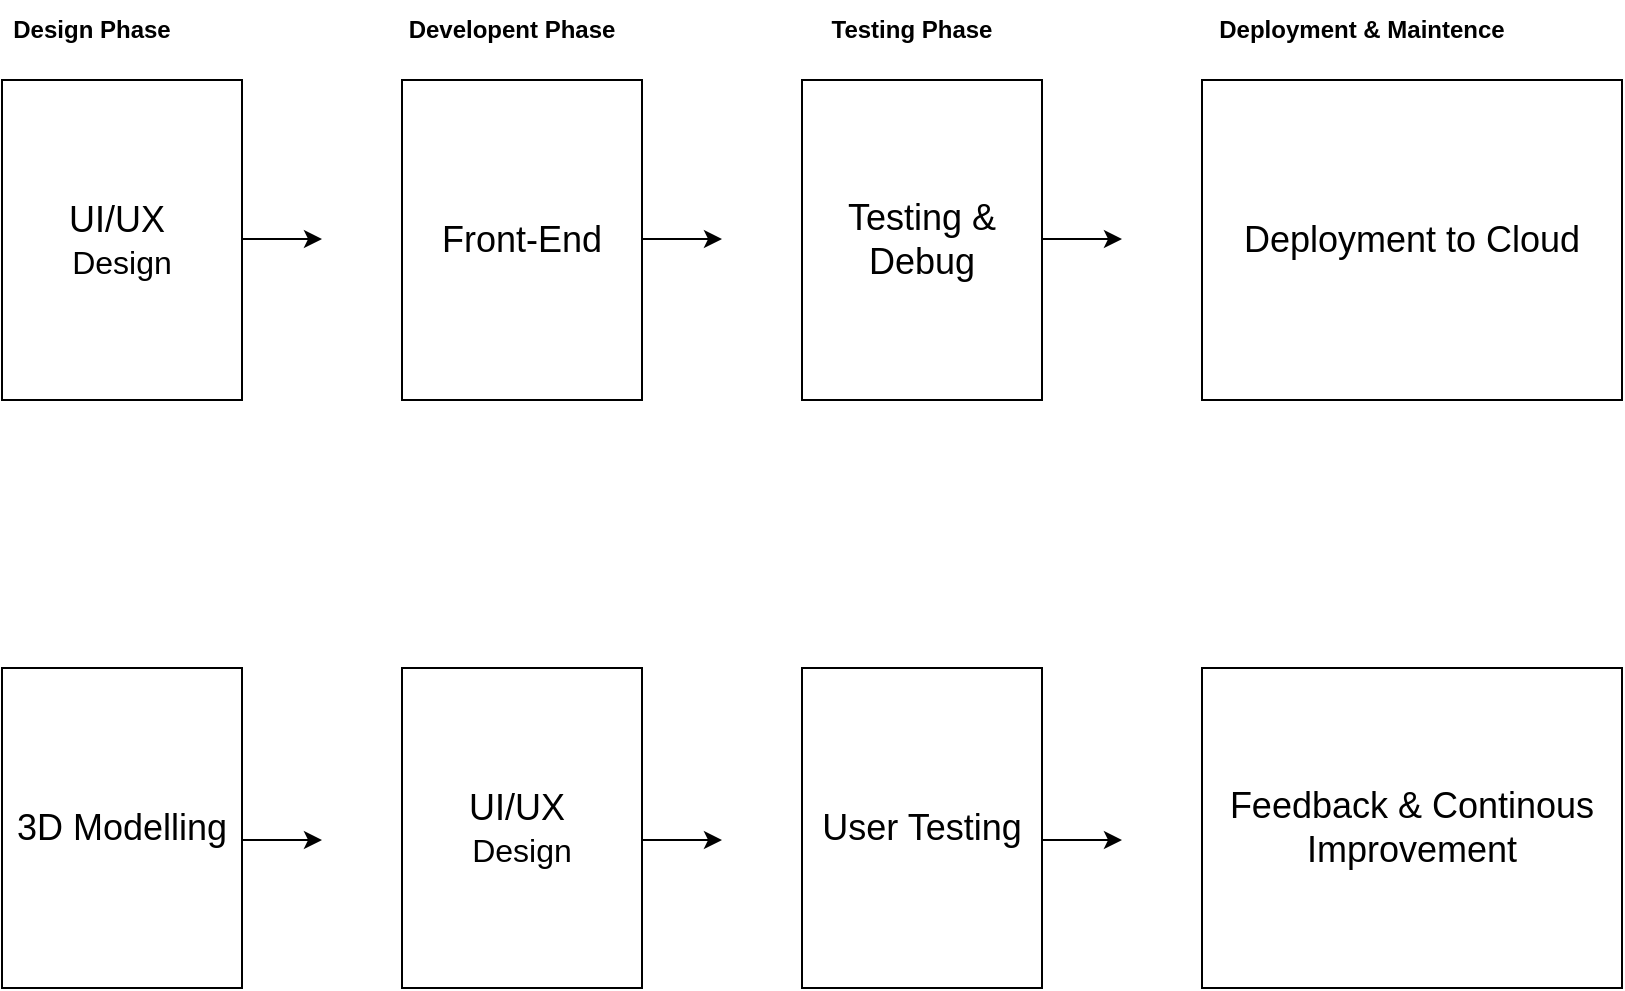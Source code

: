 <mxfile version="24.7.12">
  <diagram name="Page-1" id="stA2yRurdoPJgxd1jptE">
    <mxGraphModel dx="1766" dy="814" grid="1" gridSize="10" guides="1" tooltips="1" connect="1" arrows="1" fold="1" page="1" pageScale="1" pageWidth="1169" pageHeight="827" math="0" shadow="0">
      <root>
        <mxCell id="0" />
        <mxCell id="1" parent="0" />
        <mxCell id="oT29Q5vw0HbuR7jhEKLC-1" value="&lt;font style=&quot;font-size: 18px;&quot;&gt;UI/UX&amp;nbsp;&lt;/font&gt;&lt;div&gt;&lt;font size=&quot;3&quot;&gt;Design&lt;/font&gt;&lt;/div&gt;" style="rounded=0;whiteSpace=wrap;html=1;" vertex="1" parent="1">
          <mxGeometry x="200" y="120" width="120" height="160" as="geometry" />
        </mxCell>
        <mxCell id="oT29Q5vw0HbuR7jhEKLC-2" value="&lt;span style=&quot;font-size: 18px;&quot;&gt;Front-End&lt;/span&gt;" style="rounded=0;whiteSpace=wrap;html=1;" vertex="1" parent="1">
          <mxGeometry x="400" y="120" width="120" height="160" as="geometry" />
        </mxCell>
        <mxCell id="oT29Q5vw0HbuR7jhEKLC-3" value="&lt;span style=&quot;font-size: 18px;&quot;&gt;Testing &amp;amp; Debug&lt;/span&gt;" style="rounded=0;whiteSpace=wrap;html=1;" vertex="1" parent="1">
          <mxGeometry x="600" y="120" width="120" height="160" as="geometry" />
        </mxCell>
        <mxCell id="oT29Q5vw0HbuR7jhEKLC-4" value="&lt;span style=&quot;font-size: 18px;&quot;&gt;Deployment to Cloud&lt;/span&gt;" style="rounded=0;whiteSpace=wrap;html=1;" vertex="1" parent="1">
          <mxGeometry x="800" y="120" width="210" height="160" as="geometry" />
        </mxCell>
        <mxCell id="oT29Q5vw0HbuR7jhEKLC-8" value="&lt;span style=&quot;font-size: 18px;&quot;&gt;3D Modelling&lt;/span&gt;" style="rounded=0;whiteSpace=wrap;html=1;" vertex="1" parent="1">
          <mxGeometry x="200" y="414" width="120" height="160" as="geometry" />
        </mxCell>
        <mxCell id="oT29Q5vw0HbuR7jhEKLC-9" value="&lt;font style=&quot;font-size: 18px;&quot;&gt;UI/UX&amp;nbsp;&lt;/font&gt;&lt;div&gt;&lt;font size=&quot;3&quot;&gt;Design&lt;/font&gt;&lt;/div&gt;" style="rounded=0;whiteSpace=wrap;html=1;" vertex="1" parent="1">
          <mxGeometry x="400" y="414" width="120" height="160" as="geometry" />
        </mxCell>
        <mxCell id="oT29Q5vw0HbuR7jhEKLC-10" value="&lt;span style=&quot;font-size: 18px;&quot;&gt;User Testing&lt;/span&gt;" style="rounded=0;whiteSpace=wrap;html=1;" vertex="1" parent="1">
          <mxGeometry x="600" y="414" width="120" height="160" as="geometry" />
        </mxCell>
        <mxCell id="oT29Q5vw0HbuR7jhEKLC-11" value="&lt;span style=&quot;font-size: 18px;&quot;&gt;Feedback &amp;amp; Continous Improvement&lt;/span&gt;" style="rounded=0;whiteSpace=wrap;html=1;" vertex="1" parent="1">
          <mxGeometry x="800" y="414" width="210" height="160" as="geometry" />
        </mxCell>
        <mxCell id="oT29Q5vw0HbuR7jhEKLC-12" value="&lt;b&gt;Design Phase&lt;/b&gt;" style="text;html=1;align=center;verticalAlign=middle;whiteSpace=wrap;rounded=0;" vertex="1" parent="1">
          <mxGeometry x="200" y="80" width="90" height="30" as="geometry" />
        </mxCell>
        <mxCell id="oT29Q5vw0HbuR7jhEKLC-13" value="&lt;b&gt;Developent Phase&lt;/b&gt;" style="text;html=1;align=center;verticalAlign=middle;whiteSpace=wrap;rounded=0;" vertex="1" parent="1">
          <mxGeometry x="400" y="80" width="110" height="30" as="geometry" />
        </mxCell>
        <mxCell id="oT29Q5vw0HbuR7jhEKLC-14" value="&lt;b&gt;Testing Phase&lt;/b&gt;" style="text;html=1;align=center;verticalAlign=middle;whiteSpace=wrap;rounded=0;" vertex="1" parent="1">
          <mxGeometry x="600" y="80" width="110" height="30" as="geometry" />
        </mxCell>
        <mxCell id="oT29Q5vw0HbuR7jhEKLC-15" value="&lt;b&gt;Deployment &amp;amp; Maintence&lt;/b&gt;" style="text;html=1;align=center;verticalAlign=middle;whiteSpace=wrap;rounded=0;" vertex="1" parent="1">
          <mxGeometry x="800" y="80" width="160" height="30" as="geometry" />
        </mxCell>
        <mxCell id="oT29Q5vw0HbuR7jhEKLC-19" value="" style="endArrow=classic;html=1;rounded=0;" edge="1" parent="1">
          <mxGeometry width="50" height="50" relative="1" as="geometry">
            <mxPoint x="320" y="199.5" as="sourcePoint" />
            <mxPoint x="360" y="199.5" as="targetPoint" />
          </mxGeometry>
        </mxCell>
        <mxCell id="oT29Q5vw0HbuR7jhEKLC-23" value="" style="endArrow=classic;html=1;rounded=0;" edge="1" parent="1">
          <mxGeometry width="50" height="50" relative="1" as="geometry">
            <mxPoint x="520" y="199.5" as="sourcePoint" />
            <mxPoint x="560" y="199.5" as="targetPoint" />
          </mxGeometry>
        </mxCell>
        <mxCell id="oT29Q5vw0HbuR7jhEKLC-24" value="" style="endArrow=classic;html=1;rounded=0;" edge="1" parent="1">
          <mxGeometry width="50" height="50" relative="1" as="geometry">
            <mxPoint x="720" y="199.5" as="sourcePoint" />
            <mxPoint x="760" y="199.5" as="targetPoint" />
          </mxGeometry>
        </mxCell>
        <mxCell id="oT29Q5vw0HbuR7jhEKLC-25" value="" style="endArrow=classic;html=1;rounded=0;" edge="1" parent="1">
          <mxGeometry width="50" height="50" relative="1" as="geometry">
            <mxPoint x="320" y="500" as="sourcePoint" />
            <mxPoint x="360" y="500" as="targetPoint" />
          </mxGeometry>
        </mxCell>
        <mxCell id="oT29Q5vw0HbuR7jhEKLC-26" value="" style="endArrow=classic;html=1;rounded=0;" edge="1" parent="1">
          <mxGeometry width="50" height="50" relative="1" as="geometry">
            <mxPoint x="520" y="500" as="sourcePoint" />
            <mxPoint x="560" y="500" as="targetPoint" />
          </mxGeometry>
        </mxCell>
        <mxCell id="oT29Q5vw0HbuR7jhEKLC-27" value="" style="endArrow=classic;html=1;rounded=0;" edge="1" parent="1">
          <mxGeometry width="50" height="50" relative="1" as="geometry">
            <mxPoint x="720" y="500" as="sourcePoint" />
            <mxPoint x="760" y="500" as="targetPoint" />
          </mxGeometry>
        </mxCell>
      </root>
    </mxGraphModel>
  </diagram>
</mxfile>
